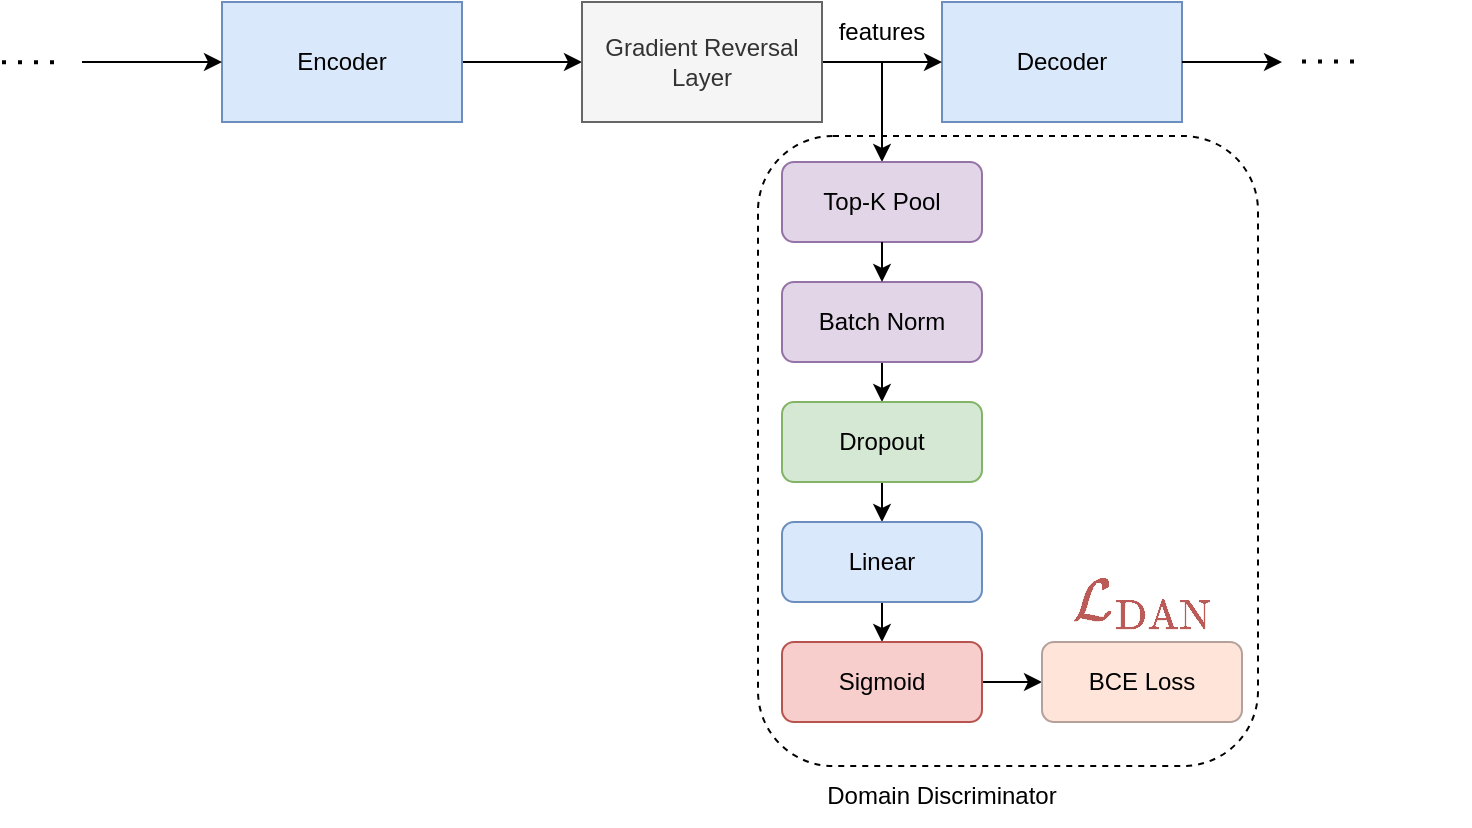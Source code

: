 <mxfile version="22.1.17" type="device">
  <diagram name="Página-1" id="7x2fmesRiPZ4M0jJuliP">
    <mxGraphModel dx="1267" dy="708" grid="1" gridSize="10" guides="1" tooltips="1" connect="1" arrows="1" fold="1" page="1" pageScale="1" pageWidth="827" pageHeight="1169" math="1" shadow="0">
      <root>
        <mxCell id="0" />
        <mxCell id="1" parent="0" />
        <mxCell id="JSsLIxAwhdMLYPr7lrt5-25" value="" style="rounded=1;whiteSpace=wrap;html=1;fillColor=none;dashed=1;" parent="1" vertex="1">
          <mxGeometry x="498" y="197" width="250" height="315" as="geometry" />
        </mxCell>
        <mxCell id="6yX8p0fEQagD2ALPLdG7-7" value="$$\mathcal{L}_{\text{DAN}}$$" style="text;html=1;align=center;verticalAlign=middle;whiteSpace=wrap;rounded=0;fontColor=#ba5b57;fontSize=25;" parent="1" vertex="1">
          <mxGeometry x="660" y="400" width="60" height="60" as="geometry" />
        </mxCell>
        <mxCell id="JSsLIxAwhdMLYPr7lrt5-2" value="" style="endArrow=none;dashed=1;html=1;dashPattern=1 3;strokeWidth=2;rounded=0;" parent="1" edge="1">
          <mxGeometry width="50" height="50" relative="1" as="geometry">
            <mxPoint x="120" y="160.16" as="sourcePoint" />
            <mxPoint x="150" y="160.16" as="targetPoint" />
          </mxGeometry>
        </mxCell>
        <mxCell id="JSsLIxAwhdMLYPr7lrt5-10" style="edgeStyle=orthogonalEdgeStyle;rounded=0;orthogonalLoop=1;jettySize=auto;html=1;exitX=1;exitY=0.5;exitDx=0;exitDy=0;entryX=0;entryY=0.5;entryDx=0;entryDy=0;" parent="1" source="JSsLIxAwhdMLYPr7lrt5-3" target="JSsLIxAwhdMLYPr7lrt5-9" edge="1">
          <mxGeometry relative="1" as="geometry" />
        </mxCell>
        <mxCell id="JSsLIxAwhdMLYPr7lrt5-3" value="Encoder" style="rounded=0;whiteSpace=wrap;html=1;fillColor=#dae8fc;strokeColor=#6c8ebf;" parent="1" vertex="1">
          <mxGeometry x="230" y="130" width="120" height="60" as="geometry" />
        </mxCell>
        <mxCell id="JSsLIxAwhdMLYPr7lrt5-4" value="" style="endArrow=classic;html=1;rounded=0;entryX=0;entryY=0.5;entryDx=0;entryDy=0;" parent="1" target="JSsLIxAwhdMLYPr7lrt5-3" edge="1">
          <mxGeometry width="50" height="50" relative="1" as="geometry">
            <mxPoint x="160" y="160" as="sourcePoint" />
            <mxPoint x="210" y="110" as="targetPoint" />
          </mxGeometry>
        </mxCell>
        <mxCell id="JSsLIxAwhdMLYPr7lrt5-6" value="Decoder" style="rounded=0;whiteSpace=wrap;html=1;fillColor=#dae8fc;strokeColor=#6c8ebf;" parent="1" vertex="1">
          <mxGeometry x="590" y="130" width="120" height="60" as="geometry" />
        </mxCell>
        <mxCell id="JSsLIxAwhdMLYPr7lrt5-7" value="" style="endArrow=classic;html=1;rounded=0;" parent="1" edge="1">
          <mxGeometry width="50" height="50" relative="1" as="geometry">
            <mxPoint x="710" y="160" as="sourcePoint" />
            <mxPoint x="760" y="160" as="targetPoint" />
          </mxGeometry>
        </mxCell>
        <mxCell id="JSsLIxAwhdMLYPr7lrt5-8" value="" style="endArrow=none;dashed=1;html=1;dashPattern=1 3;strokeWidth=2;rounded=0;" parent="1" edge="1">
          <mxGeometry width="50" height="50" relative="1" as="geometry">
            <mxPoint x="770" y="159.71" as="sourcePoint" />
            <mxPoint x="800" y="159.71" as="targetPoint" />
          </mxGeometry>
        </mxCell>
        <mxCell id="JSsLIxAwhdMLYPr7lrt5-11" style="edgeStyle=orthogonalEdgeStyle;rounded=0;orthogonalLoop=1;jettySize=auto;html=1;exitX=1;exitY=0.5;exitDx=0;exitDy=0;entryX=0;entryY=0.5;entryDx=0;entryDy=0;" parent="1" source="JSsLIxAwhdMLYPr7lrt5-9" target="JSsLIxAwhdMLYPr7lrt5-6" edge="1">
          <mxGeometry relative="1" as="geometry" />
        </mxCell>
        <mxCell id="JSsLIxAwhdMLYPr7lrt5-9" value="Gradient Reversal Layer" style="rounded=0;whiteSpace=wrap;html=1;fillColor=#f5f5f5;strokeColor=#666666;fontColor=#333333;" parent="1" vertex="1">
          <mxGeometry x="410" y="130" width="120" height="60" as="geometry" />
        </mxCell>
        <mxCell id="JSsLIxAwhdMLYPr7lrt5-17" style="edgeStyle=orthogonalEdgeStyle;rounded=0;orthogonalLoop=1;jettySize=auto;html=1;exitX=0.5;exitY=1;exitDx=0;exitDy=0;entryX=0.5;entryY=0;entryDx=0;entryDy=0;" parent="1" source="JSsLIxAwhdMLYPr7lrt5-13" target="JSsLIxAwhdMLYPr7lrt5-14" edge="1">
          <mxGeometry relative="1" as="geometry" />
        </mxCell>
        <mxCell id="JSsLIxAwhdMLYPr7lrt5-13" value="features" style="text;html=1;strokeColor=none;fillColor=none;align=center;verticalAlign=middle;whiteSpace=wrap;rounded=0;" parent="1" vertex="1">
          <mxGeometry x="530" y="130" width="60" height="30" as="geometry" />
        </mxCell>
        <mxCell id="JSsLIxAwhdMLYPr7lrt5-21" style="edgeStyle=orthogonalEdgeStyle;rounded=0;orthogonalLoop=1;jettySize=auto;html=1;exitX=0.5;exitY=1;exitDx=0;exitDy=0;entryX=0.5;entryY=0;entryDx=0;entryDy=0;" parent="1" target="JSsLIxAwhdMLYPr7lrt5-19" edge="1">
          <mxGeometry relative="1" as="geometry">
            <mxPoint x="560" y="370" as="sourcePoint" />
          </mxGeometry>
        </mxCell>
        <mxCell id="JSsLIxAwhdMLYPr7lrt5-14" value="Top-K Pool" style="rounded=1;whiteSpace=wrap;html=1;fillColor=#e1d5e7;strokeColor=#9673a6;" parent="1" vertex="1">
          <mxGeometry x="510" y="210" width="100" height="40" as="geometry" />
        </mxCell>
        <mxCell id="JSsLIxAwhdMLYPr7lrt5-22" style="edgeStyle=orthogonalEdgeStyle;rounded=0;orthogonalLoop=1;jettySize=auto;html=1;exitX=0.5;exitY=1;exitDx=0;exitDy=0;entryX=0.5;entryY=0;entryDx=0;entryDy=0;" parent="1" source="JSsLIxAwhdMLYPr7lrt5-19" target="JSsLIxAwhdMLYPr7lrt5-20" edge="1">
          <mxGeometry relative="1" as="geometry" />
        </mxCell>
        <mxCell id="JSsLIxAwhdMLYPr7lrt5-19" value="Linear" style="rounded=1;whiteSpace=wrap;html=1;fillColor=#dae8fc;strokeColor=#6c8ebf;" parent="1" vertex="1">
          <mxGeometry x="510" y="390" width="100" height="40" as="geometry" />
        </mxCell>
        <mxCell id="JSsLIxAwhdMLYPr7lrt5-24" style="edgeStyle=orthogonalEdgeStyle;rounded=0;orthogonalLoop=1;jettySize=auto;html=1;exitX=1;exitY=0.5;exitDx=0;exitDy=0;entryX=0;entryY=0.5;entryDx=0;entryDy=0;" parent="1" source="JSsLIxAwhdMLYPr7lrt5-20" target="JSsLIxAwhdMLYPr7lrt5-23" edge="1">
          <mxGeometry relative="1" as="geometry" />
        </mxCell>
        <mxCell id="JSsLIxAwhdMLYPr7lrt5-20" value="Sigmoid" style="rounded=1;whiteSpace=wrap;html=1;fillColor=#f8cecc;strokeColor=#b85450;" parent="1" vertex="1">
          <mxGeometry x="510" y="450" width="100" height="40" as="geometry" />
        </mxCell>
        <mxCell id="JSsLIxAwhdMLYPr7lrt5-23" value="BCE Loss" style="rounded=1;whiteSpace=wrap;html=1;fillColor=#FFE4D9;strokeColor=#B5A19A;" parent="1" vertex="1">
          <mxGeometry x="640" y="450" width="100" height="40" as="geometry" />
        </mxCell>
        <mxCell id="JSsLIxAwhdMLYPr7lrt5-26" value="Domain Discriminator" style="text;html=1;strokeColor=none;fillColor=none;align=center;verticalAlign=middle;whiteSpace=wrap;rounded=0;" parent="1" vertex="1">
          <mxGeometry x="530" y="512" width="120" height="30" as="geometry" />
        </mxCell>
        <mxCell id="b_d2tWHrd1lQg0aw5nN1-6" style="edgeStyle=orthogonalEdgeStyle;rounded=0;orthogonalLoop=1;jettySize=auto;html=1;exitX=0.5;exitY=1;exitDx=0;exitDy=0;entryX=0.5;entryY=0;entryDx=0;entryDy=0;" edge="1" parent="1" source="b_d2tWHrd1lQg0aw5nN1-3" target="b_d2tWHrd1lQg0aw5nN1-5">
          <mxGeometry relative="1" as="geometry" />
        </mxCell>
        <mxCell id="b_d2tWHrd1lQg0aw5nN1-3" value="Batch Norm" style="rounded=1;whiteSpace=wrap;html=1;fillColor=#e1d5e7;strokeColor=#9673a6;" vertex="1" parent="1">
          <mxGeometry x="510" y="270" width="100" height="40" as="geometry" />
        </mxCell>
        <mxCell id="b_d2tWHrd1lQg0aw5nN1-4" style="edgeStyle=orthogonalEdgeStyle;rounded=0;orthogonalLoop=1;jettySize=auto;html=1;exitX=0.5;exitY=1;exitDx=0;exitDy=0;entryX=0.5;entryY=0;entryDx=0;entryDy=0;" edge="1" parent="1" source="JSsLIxAwhdMLYPr7lrt5-14" target="b_d2tWHrd1lQg0aw5nN1-3">
          <mxGeometry relative="1" as="geometry">
            <mxPoint x="560" y="250" as="sourcePoint" />
            <mxPoint x="560" y="270" as="targetPoint" />
          </mxGeometry>
        </mxCell>
        <mxCell id="b_d2tWHrd1lQg0aw5nN1-5" value="Dropout" style="rounded=1;whiteSpace=wrap;html=1;fillColor=#d5e8d4;strokeColor=#82b366;" vertex="1" parent="1">
          <mxGeometry x="510" y="330" width="100" height="40" as="geometry" />
        </mxCell>
      </root>
    </mxGraphModel>
  </diagram>
</mxfile>
